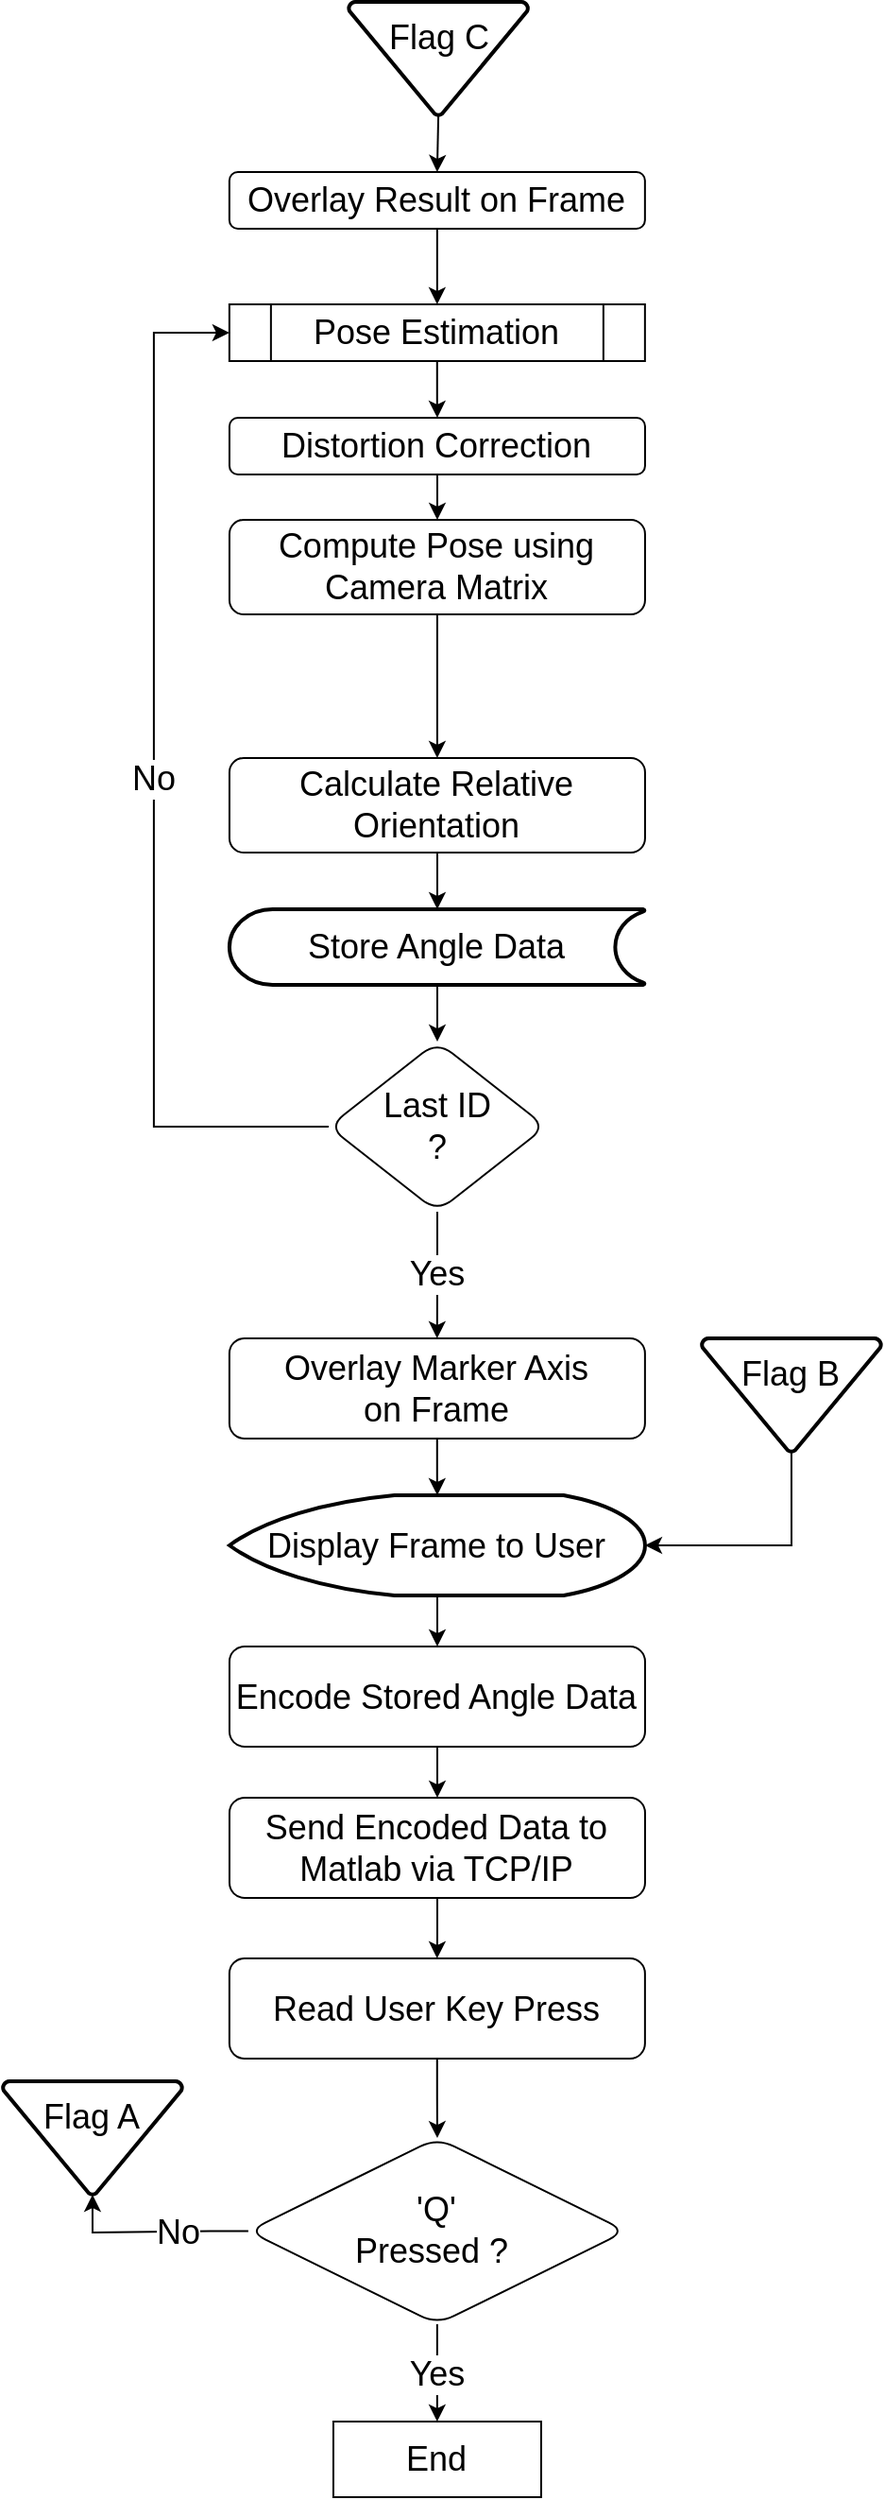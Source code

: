 <mxfile version="21.6.1" type="device">
  <diagram id="C5RBs43oDa-KdzZeNtuy" name="Page-1">
    <mxGraphModel dx="2074" dy="-333" grid="1" gridSize="10" guides="1" tooltips="1" connect="1" arrows="1" fold="1" page="1" pageScale="1" pageWidth="827" pageHeight="1169" math="0" shadow="0">
      <root>
        <mxCell id="WIyWlLk6GJQsqaUBKTNV-0" />
        <mxCell id="WIyWlLk6GJQsqaUBKTNV-1" parent="WIyWlLk6GJQsqaUBKTNV-0" />
        <mxCell id="E8aoPSwC2TfYCV2xYEIS-13" value="" style="edgeStyle=orthogonalEdgeStyle;rounded=0;orthogonalLoop=1;jettySize=auto;html=1;entryX=0.5;entryY=0;entryDx=0;entryDy=0;" parent="WIyWlLk6GJQsqaUBKTNV-1" edge="1">
          <mxGeometry relative="1" as="geometry">
            <mxPoint x="410" y="300" as="sourcePoint" />
          </mxGeometry>
        </mxCell>
        <mxCell id="E8aoPSwC2TfYCV2xYEIS-7" value="" style="edgeStyle=orthogonalEdgeStyle;rounded=0;orthogonalLoop=1;jettySize=auto;html=1;" parent="WIyWlLk6GJQsqaUBKTNV-1" edge="1">
          <mxGeometry relative="1" as="geometry">
            <mxPoint x="410" y="160" as="sourcePoint" />
          </mxGeometry>
        </mxCell>
        <mxCell id="E8aoPSwC2TfYCV2xYEIS-14" value="" style="edgeStyle=orthogonalEdgeStyle;rounded=0;orthogonalLoop=1;jettySize=auto;html=1;entryX=0.5;entryY=0;entryDx=0;entryDy=0;" parent="WIyWlLk6GJQsqaUBKTNV-1" edge="1">
          <mxGeometry relative="1" as="geometry">
            <mxPoint x="410" y="370" as="sourcePoint" />
          </mxGeometry>
        </mxCell>
        <mxCell id="E8aoPSwC2TfYCV2xYEIS-15" value="" style="edgeStyle=orthogonalEdgeStyle;rounded=0;orthogonalLoop=1;jettySize=auto;html=1;" parent="WIyWlLk6GJQsqaUBKTNV-1" edge="1">
          <mxGeometry relative="1" as="geometry">
            <mxPoint x="410" y="440" as="sourcePoint" />
          </mxGeometry>
        </mxCell>
        <mxCell id="fFQM5VQvCsF1J5gH5Bex-3" value="End" style="rounded=0;whiteSpace=wrap;html=1;fontSize=18;" parent="WIyWlLk6GJQsqaUBKTNV-1" vertex="1">
          <mxGeometry x="352.48" y="2840" width="110" height="40" as="geometry" />
        </mxCell>
        <mxCell id="u454bDgJ1MIOaeo4TZrT-35" value="" style="edgeStyle=orthogonalEdgeStyle;rounded=0;orthogonalLoop=1;jettySize=auto;html=1;" parent="WIyWlLk6GJQsqaUBKTNV-1" source="Q3nPs3YvQLMRrCx2Q80f-8" target="u454bDgJ1MIOaeo4TZrT-34" edge="1">
          <mxGeometry relative="1" as="geometry" />
        </mxCell>
        <mxCell id="Q3nPs3YvQLMRrCx2Q80f-8" value="Pose Estimation" style="shape=process;whiteSpace=wrap;html=1;backgroundOutline=1;fontSize=18;" parent="WIyWlLk6GJQsqaUBKTNV-1" vertex="1">
          <mxGeometry x="297.43" y="1720" width="220" height="30" as="geometry" />
        </mxCell>
        <mxCell id="u454bDgJ1MIOaeo4TZrT-33" style="edgeStyle=orthogonalEdgeStyle;rounded=0;orthogonalLoop=1;jettySize=auto;html=1;exitX=0.5;exitY=1;exitDx=0;exitDy=0;entryX=0.5;entryY=0;entryDx=0;entryDy=0;" parent="WIyWlLk6GJQsqaUBKTNV-1" source="u454bDgJ1MIOaeo4TZrT-25" target="Q3nPs3YvQLMRrCx2Q80f-8" edge="1">
          <mxGeometry relative="1" as="geometry" />
        </mxCell>
        <mxCell id="u454bDgJ1MIOaeo4TZrT-25" value="Overlay Result on Frame" style="whiteSpace=wrap;html=1;fontSize=18;rounded=1;" parent="WIyWlLk6GJQsqaUBKTNV-1" vertex="1">
          <mxGeometry x="297.43" y="1650" width="220" height="30" as="geometry" />
        </mxCell>
        <mxCell id="u454bDgJ1MIOaeo4TZrT-37" value="" style="edgeStyle=orthogonalEdgeStyle;rounded=0;orthogonalLoop=1;jettySize=auto;html=1;" parent="WIyWlLk6GJQsqaUBKTNV-1" source="u454bDgJ1MIOaeo4TZrT-34" target="u454bDgJ1MIOaeo4TZrT-36" edge="1">
          <mxGeometry relative="1" as="geometry" />
        </mxCell>
        <mxCell id="u454bDgJ1MIOaeo4TZrT-34" value="Distortion Correction" style="whiteSpace=wrap;html=1;fontSize=18;rounded=1;" parent="WIyWlLk6GJQsqaUBKTNV-1" vertex="1">
          <mxGeometry x="297.47" y="1780" width="220" height="30" as="geometry" />
        </mxCell>
        <mxCell id="u454bDgJ1MIOaeo4TZrT-60" value="" style="edgeStyle=orthogonalEdgeStyle;rounded=0;orthogonalLoop=1;jettySize=auto;html=1;" parent="WIyWlLk6GJQsqaUBKTNV-1" source="u454bDgJ1MIOaeo4TZrT-36" target="u454bDgJ1MIOaeo4TZrT-59" edge="1">
          <mxGeometry relative="1" as="geometry" />
        </mxCell>
        <mxCell id="u454bDgJ1MIOaeo4TZrT-36" value="Compute Pose using Camera Matrix" style="whiteSpace=wrap;html=1;fontSize=18;rounded=1;" parent="WIyWlLk6GJQsqaUBKTNV-1" vertex="1">
          <mxGeometry x="297.47" y="1834" width="220" height="50" as="geometry" />
        </mxCell>
        <mxCell id="u454bDgJ1MIOaeo4TZrT-51" value="No" style="edgeStyle=orthogonalEdgeStyle;rounded=0;orthogonalLoop=1;jettySize=auto;html=1;exitX=0;exitY=0.5;exitDx=0;exitDy=0;entryX=0;entryY=0.5;entryDx=0;entryDy=0;fontSize=18;" parent="WIyWlLk6GJQsqaUBKTNV-1" source="u454bDgJ1MIOaeo4TZrT-49" target="Q3nPs3YvQLMRrCx2Q80f-8" edge="1">
          <mxGeometry x="-0.0" relative="1" as="geometry">
            <Array as="points">
              <mxPoint x="257.47" y="2155" />
              <mxPoint x="257.47" y="1735" />
            </Array>
            <mxPoint as="offset" />
          </mxGeometry>
        </mxCell>
        <mxCell id="u454bDgJ1MIOaeo4TZrT-53" value="Yes" style="edgeStyle=orthogonalEdgeStyle;rounded=0;orthogonalLoop=1;jettySize=auto;html=1;fontSize=18;" parent="WIyWlLk6GJQsqaUBKTNV-1" source="u454bDgJ1MIOaeo4TZrT-49" target="u454bDgJ1MIOaeo4TZrT-52" edge="1">
          <mxGeometry relative="1" as="geometry" />
        </mxCell>
        <mxCell id="u454bDgJ1MIOaeo4TZrT-49" value="Last ID&lt;br&gt;?" style="rhombus;whiteSpace=wrap;html=1;fontSize=18;rounded=1;" parent="WIyWlLk6GJQsqaUBKTNV-1" vertex="1">
          <mxGeometry x="349.98" y="2110" width="115" height="90" as="geometry" />
        </mxCell>
        <mxCell id="u454bDgJ1MIOaeo4TZrT-65" value="" style="edgeStyle=orthogonalEdgeStyle;rounded=0;orthogonalLoop=1;jettySize=auto;html=1;" parent="WIyWlLk6GJQsqaUBKTNV-1" source="u454bDgJ1MIOaeo4TZrT-52" target="u454bDgJ1MIOaeo4TZrT-64" edge="1">
          <mxGeometry relative="1" as="geometry" />
        </mxCell>
        <mxCell id="u454bDgJ1MIOaeo4TZrT-52" value="Overlay Marker Axis &lt;br&gt;on Frame" style="whiteSpace=wrap;html=1;fontSize=18;rounded=1;" parent="WIyWlLk6GJQsqaUBKTNV-1" vertex="1">
          <mxGeometry x="297.44" y="2267" width="220" height="53" as="geometry" />
        </mxCell>
        <mxCell id="u454bDgJ1MIOaeo4TZrT-62" value="" style="edgeStyle=orthogonalEdgeStyle;rounded=0;orthogonalLoop=1;jettySize=auto;html=1;" parent="WIyWlLk6GJQsqaUBKTNV-1" source="u454bDgJ1MIOaeo4TZrT-59" target="u454bDgJ1MIOaeo4TZrT-61" edge="1">
          <mxGeometry relative="1" as="geometry" />
        </mxCell>
        <mxCell id="u454bDgJ1MIOaeo4TZrT-59" value="Calculate Relative&lt;br&gt;Orientation" style="whiteSpace=wrap;html=1;fontSize=18;rounded=1;" parent="WIyWlLk6GJQsqaUBKTNV-1" vertex="1">
          <mxGeometry x="297.47" y="1960" width="220" height="50" as="geometry" />
        </mxCell>
        <mxCell id="u454bDgJ1MIOaeo4TZrT-63" value="" style="edgeStyle=orthogonalEdgeStyle;rounded=0;orthogonalLoop=1;jettySize=auto;html=1;" parent="WIyWlLk6GJQsqaUBKTNV-1" source="u454bDgJ1MIOaeo4TZrT-61" target="u454bDgJ1MIOaeo4TZrT-49" edge="1">
          <mxGeometry relative="1" as="geometry" />
        </mxCell>
        <mxCell id="u454bDgJ1MIOaeo4TZrT-61" value="&lt;font style=&quot;font-size: 18px;&quot;&gt;Store Angle Data&lt;/font&gt;" style="strokeWidth=2;html=1;shape=mxgraph.flowchart.stored_data;whiteSpace=wrap;" parent="WIyWlLk6GJQsqaUBKTNV-1" vertex="1">
          <mxGeometry x="297.47" y="2040" width="220" height="40" as="geometry" />
        </mxCell>
        <mxCell id="u454bDgJ1MIOaeo4TZrT-67" value="" style="edgeStyle=orthogonalEdgeStyle;rounded=0;orthogonalLoop=1;jettySize=auto;html=1;" parent="WIyWlLk6GJQsqaUBKTNV-1" source="u454bDgJ1MIOaeo4TZrT-64" target="u454bDgJ1MIOaeo4TZrT-66" edge="1">
          <mxGeometry relative="1" as="geometry" />
        </mxCell>
        <mxCell id="u454bDgJ1MIOaeo4TZrT-64" value="Display Frame to User" style="strokeWidth=2;html=1;shape=mxgraph.flowchart.display;whiteSpace=wrap;fontSize=18;" parent="WIyWlLk6GJQsqaUBKTNV-1" vertex="1">
          <mxGeometry x="297.48" y="2350" width="220" height="53" as="geometry" />
        </mxCell>
        <mxCell id="u454bDgJ1MIOaeo4TZrT-69" value="" style="edgeStyle=orthogonalEdgeStyle;rounded=0;orthogonalLoop=1;jettySize=auto;html=1;" parent="WIyWlLk6GJQsqaUBKTNV-1" source="u454bDgJ1MIOaeo4TZrT-66" target="u454bDgJ1MIOaeo4TZrT-68" edge="1">
          <mxGeometry relative="1" as="geometry" />
        </mxCell>
        <mxCell id="u454bDgJ1MIOaeo4TZrT-66" value="Encode Stored Angle Data" style="whiteSpace=wrap;html=1;fontSize=18;rounded=1;" parent="WIyWlLk6GJQsqaUBKTNV-1" vertex="1">
          <mxGeometry x="297.48" y="2430" width="220" height="53" as="geometry" />
        </mxCell>
        <mxCell id="u454bDgJ1MIOaeo4TZrT-71" value="" style="edgeStyle=orthogonalEdgeStyle;rounded=0;orthogonalLoop=1;jettySize=auto;html=1;" parent="WIyWlLk6GJQsqaUBKTNV-1" source="u454bDgJ1MIOaeo4TZrT-68" target="u454bDgJ1MIOaeo4TZrT-70" edge="1">
          <mxGeometry relative="1" as="geometry" />
        </mxCell>
        <mxCell id="u454bDgJ1MIOaeo4TZrT-68" value="Send Encoded Data to Matlab via TCP/IP" style="whiteSpace=wrap;html=1;fontSize=18;rounded=1;" parent="WIyWlLk6GJQsqaUBKTNV-1" vertex="1">
          <mxGeometry x="297.48" y="2510" width="220" height="53" as="geometry" />
        </mxCell>
        <mxCell id="u454bDgJ1MIOaeo4TZrT-73" value="" style="edgeStyle=orthogonalEdgeStyle;rounded=0;orthogonalLoop=1;jettySize=auto;html=1;" parent="WIyWlLk6GJQsqaUBKTNV-1" source="u454bDgJ1MIOaeo4TZrT-70" target="u454bDgJ1MIOaeo4TZrT-72" edge="1">
          <mxGeometry relative="1" as="geometry" />
        </mxCell>
        <mxCell id="u454bDgJ1MIOaeo4TZrT-70" value="Read User Key Press" style="whiteSpace=wrap;html=1;fontSize=18;rounded=1;" parent="WIyWlLk6GJQsqaUBKTNV-1" vertex="1">
          <mxGeometry x="297.44" y="2595" width="220" height="53" as="geometry" />
        </mxCell>
        <mxCell id="u454bDgJ1MIOaeo4TZrT-74" value="Yes" style="edgeStyle=orthogonalEdgeStyle;rounded=0;orthogonalLoop=1;jettySize=auto;html=1;fontSize=18;" parent="WIyWlLk6GJQsqaUBKTNV-1" source="u454bDgJ1MIOaeo4TZrT-72" target="fFQM5VQvCsF1J5gH5Bex-3" edge="1">
          <mxGeometry relative="1" as="geometry" />
        </mxCell>
        <mxCell id="rW7nSDksPmygO5f6Kbp8-19" value="No" style="edgeStyle=orthogonalEdgeStyle;rounded=0;orthogonalLoop=1;jettySize=auto;html=1;exitX=0;exitY=0.5;exitDx=0;exitDy=0;entryX=0.5;entryY=1;entryDx=0;entryDy=0;entryPerimeter=0;fontSize=18;" parent="WIyWlLk6GJQsqaUBKTNV-1" source="u454bDgJ1MIOaeo4TZrT-72" target="rW7nSDksPmygO5f6Kbp8-13" edge="1">
          <mxGeometry x="-0.262" relative="1" as="geometry">
            <mxPoint as="offset" />
          </mxGeometry>
        </mxCell>
        <mxCell id="u454bDgJ1MIOaeo4TZrT-72" value="&#39;Q&#39; &lt;br&gt;Pressed ?&amp;nbsp;" style="rhombus;whiteSpace=wrap;html=1;fontSize=18;rounded=1;" parent="WIyWlLk6GJQsqaUBKTNV-1" vertex="1">
          <mxGeometry x="307.45" y="2690" width="199.97" height="98.5" as="geometry" />
        </mxCell>
        <mxCell id="rW7nSDksPmygO5f6Kbp8-21" style="edgeStyle=orthogonalEdgeStyle;rounded=0;orthogonalLoop=1;jettySize=auto;html=1;exitX=0.5;exitY=1;exitDx=0;exitDy=0;exitPerimeter=0;entryX=1;entryY=0.5;entryDx=0;entryDy=0;" parent="WIyWlLk6GJQsqaUBKTNV-1" source="rW7nSDksPmygO5f6Kbp8-10" target="u454bDgJ1MIOaeo4TZrT-64" edge="1">
          <mxGeometry relative="1" as="geometry" />
        </mxCell>
        <mxCell id="rW7nSDksPmygO5f6Kbp8-10" value="Flag B&lt;br&gt;&lt;br&gt;" style="strokeWidth=2;html=1;shape=mxgraph.flowchart.merge_or_storage;whiteSpace=wrap;fontSize=18;" parent="WIyWlLk6GJQsqaUBKTNV-1" vertex="1">
          <mxGeometry x="547.47" y="2267" width="95" height="60" as="geometry" />
        </mxCell>
        <mxCell id="rW7nSDksPmygO5f6Kbp8-13" value="Flag A&lt;br style=&quot;font-size: 18px;&quot;&gt;&lt;br style=&quot;font-size: 18px;&quot;&gt;" style="strokeWidth=2;html=1;shape=mxgraph.flowchart.merge_or_storage;whiteSpace=wrap;fontSize=18;" parent="WIyWlLk6GJQsqaUBKTNV-1" vertex="1">
          <mxGeometry x="177.47" y="2660" width="95" height="60" as="geometry" />
        </mxCell>
        <mxCell id="rW7nSDksPmygO5f6Kbp8-23" style="edgeStyle=orthogonalEdgeStyle;rounded=0;orthogonalLoop=1;jettySize=auto;html=1;exitX=0.5;exitY=1;exitDx=0;exitDy=0;exitPerimeter=0;entryX=0.5;entryY=0;entryDx=0;entryDy=0;" parent="WIyWlLk6GJQsqaUBKTNV-1" source="rW7nSDksPmygO5f6Kbp8-22" target="u454bDgJ1MIOaeo4TZrT-25" edge="1">
          <mxGeometry relative="1" as="geometry" />
        </mxCell>
        <mxCell id="rW7nSDksPmygO5f6Kbp8-22" value="Flag C&lt;br&gt;&lt;br&gt;" style="strokeWidth=2;html=1;shape=mxgraph.flowchart.merge_or_storage;whiteSpace=wrap;fontSize=18;" parent="WIyWlLk6GJQsqaUBKTNV-1" vertex="1">
          <mxGeometry x="360.56" y="1560" width="95" height="60" as="geometry" />
        </mxCell>
      </root>
    </mxGraphModel>
  </diagram>
</mxfile>
